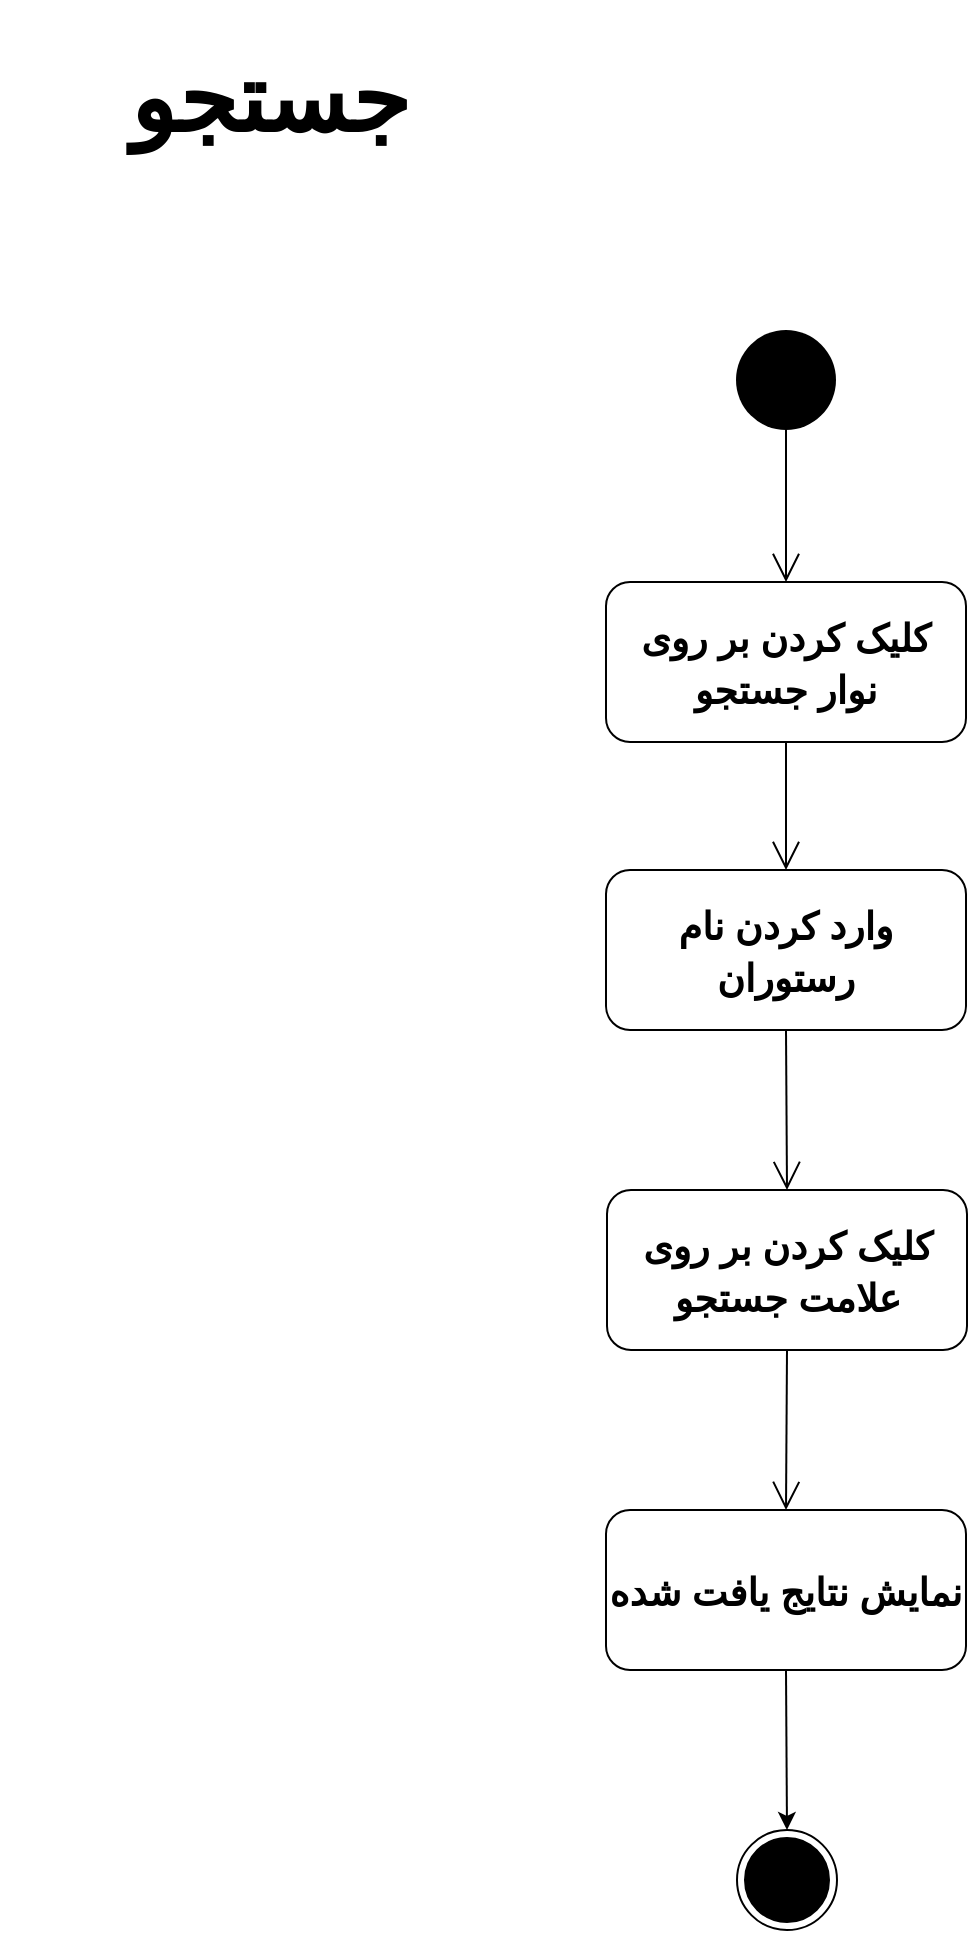 <mxfile version="14.0.1" type="github">
  <diagram name="Page-1" id="e7e014a7-5840-1c2e-5031-d8a46d1fe8dd">
    <mxGraphModel dx="1422" dy="728" grid="1" gridSize="10" guides="1" tooltips="1" connect="1" arrows="1" fold="1" page="1" pageScale="1" pageWidth="827" pageHeight="1169" background="#ffffff" math="0" shadow="0">
      <root>
        <mxCell id="0" />
        <mxCell id="1" parent="0" />
        <mxCell id="vZob4cfVfo-NCwFpEHIO-41" value="" style="ellipse;fillColor=#000000;strokeColor=none;" parent="1" vertex="1">
          <mxGeometry x="388" y="185" width="50" height="50" as="geometry" />
        </mxCell>
        <mxCell id="vZob4cfVfo-NCwFpEHIO-42" value="&lt;font style=&quot;font-size: 19px&quot;&gt;کلیک کردن بر روی نوار جستجو&lt;/font&gt;" style="shape=rect;html=1;rounded=1;whiteSpace=wrap;align=center;fontSize=21;fontStyle=1" parent="1" vertex="1">
          <mxGeometry x="323" y="311" width="180" height="80" as="geometry" />
        </mxCell>
        <mxCell id="vZob4cfVfo-NCwFpEHIO-43" value="" style="endArrow=open;endFill=1;endSize=12;html=1;fontSize=21;exitX=0.5;exitY=1;exitDx=0;exitDy=0;entryX=0.5;entryY=0;entryDx=0;entryDy=0;" parent="1" source="vZob4cfVfo-NCwFpEHIO-41" target="vZob4cfVfo-NCwFpEHIO-42" edge="1">
          <mxGeometry width="160" relative="1" as="geometry">
            <mxPoint x="438" y="469" as="sourcePoint" />
            <mxPoint x="598" y="469" as="targetPoint" />
          </mxGeometry>
        </mxCell>
        <mxCell id="vZob4cfVfo-NCwFpEHIO-45" value="" style="endArrow=open;endFill=1;endSize=12;html=1;fontSize=21;exitX=0.5;exitY=1;exitDx=0;exitDy=0;entryX=0.5;entryY=0;entryDx=0;entryDy=0;" parent="1" source="vZob4cfVfo-NCwFpEHIO-42" target="vZob4cfVfo-NCwFpEHIO-74" edge="1">
          <mxGeometry width="160" relative="1" as="geometry">
            <mxPoint x="413" y="549" as="sourcePoint" />
            <mxPoint x="413" y="451" as="targetPoint" />
          </mxGeometry>
        </mxCell>
        <mxCell id="vZob4cfVfo-NCwFpEHIO-66" value="" style="endArrow=classic;html=1;entryX=0.5;entryY=0;entryDx=0;entryDy=0;exitX=0.5;exitY=1;exitDx=0;exitDy=0;" parent="1" source="vZob4cfVfo-NCwFpEHIO-80" target="vZob4cfVfo-NCwFpEHIO-67" edge="1">
          <mxGeometry width="50" height="50" relative="1" as="geometry">
            <mxPoint x="413.5" y="1169" as="sourcePoint" />
            <mxPoint x="413.5" y="1231" as="targetPoint" />
          </mxGeometry>
        </mxCell>
        <mxCell id="vZob4cfVfo-NCwFpEHIO-67" value="" style="ellipse;html=1;shape=endState;fillColor=#000000;strokeColor=#000000;" parent="1" vertex="1">
          <mxGeometry x="388.5" y="935" width="50" height="50" as="geometry" />
        </mxCell>
        <mxCell id="vZob4cfVfo-NCwFpEHIO-74" value="&lt;span style=&quot;font-size: 19px&quot;&gt;وارد کردن نام رستوران&lt;/span&gt;" style="shape=rect;html=1;rounded=1;whiteSpace=wrap;align=center;fontSize=21;fontStyle=1" parent="1" vertex="1">
          <mxGeometry x="323" y="455" width="180" height="80" as="geometry" />
        </mxCell>
        <mxCell id="vZob4cfVfo-NCwFpEHIO-75" value="" style="endArrow=open;endFill=1;endSize=12;html=1;fontSize=21;exitX=0.5;exitY=1;exitDx=0;exitDy=0;entryX=0.5;entryY=0;entryDx=0;entryDy=0;" parent="1" source="vZob4cfVfo-NCwFpEHIO-74" target="vZob4cfVfo-NCwFpEHIO-76" edge="1">
          <mxGeometry width="160" relative="1" as="geometry">
            <mxPoint x="423" y="559" as="sourcePoint" />
            <mxPoint x="423" y="461" as="targetPoint" />
          </mxGeometry>
        </mxCell>
        <mxCell id="vZob4cfVfo-NCwFpEHIO-76" value="&lt;font style=&quot;font-size: 19px&quot;&gt;کلیک کردن بر روی علامت جستجو&lt;/font&gt;" style="shape=rect;html=1;rounded=1;whiteSpace=wrap;align=center;fontSize=21;fontStyle=1" parent="1" vertex="1">
          <mxGeometry x="323.5" y="615" width="180" height="80" as="geometry" />
        </mxCell>
        <mxCell id="vZob4cfVfo-NCwFpEHIO-77" value="" style="endArrow=open;endFill=1;endSize=12;html=1;fontSize=21;exitX=0.5;exitY=1;exitDx=0;exitDy=0;entryX=0.5;entryY=0;entryDx=0;entryDy=0;" parent="1" source="vZob4cfVfo-NCwFpEHIO-76" target="vZob4cfVfo-NCwFpEHIO-80" edge="1">
          <mxGeometry width="160" relative="1" as="geometry">
            <mxPoint x="433" y="569" as="sourcePoint" />
            <mxPoint x="433" y="471" as="targetPoint" />
          </mxGeometry>
        </mxCell>
        <mxCell id="vZob4cfVfo-NCwFpEHIO-80" value="&lt;font style=&quot;font-size: 19px&quot;&gt;نمایش نتایج یافت شده&lt;/font&gt;" style="shape=rect;html=1;rounded=1;whiteSpace=wrap;align=center;fontSize=21;fontStyle=1" parent="1" vertex="1">
          <mxGeometry x="323" y="775" width="180" height="80" as="geometry" />
        </mxCell>
        <mxCell id="3FY0h52enP7wuCcc17T0-1" value="&lt;b&gt;&lt;font style=&quot;font-size: 47px&quot;&gt;جستجو&lt;/font&gt;&lt;/b&gt;" style="text;html=1;strokeColor=none;fillColor=none;align=center;verticalAlign=middle;whiteSpace=wrap;rounded=0;" vertex="1" parent="1">
          <mxGeometry x="20" y="20" width="270" height="100" as="geometry" />
        </mxCell>
      </root>
    </mxGraphModel>
  </diagram>
</mxfile>
